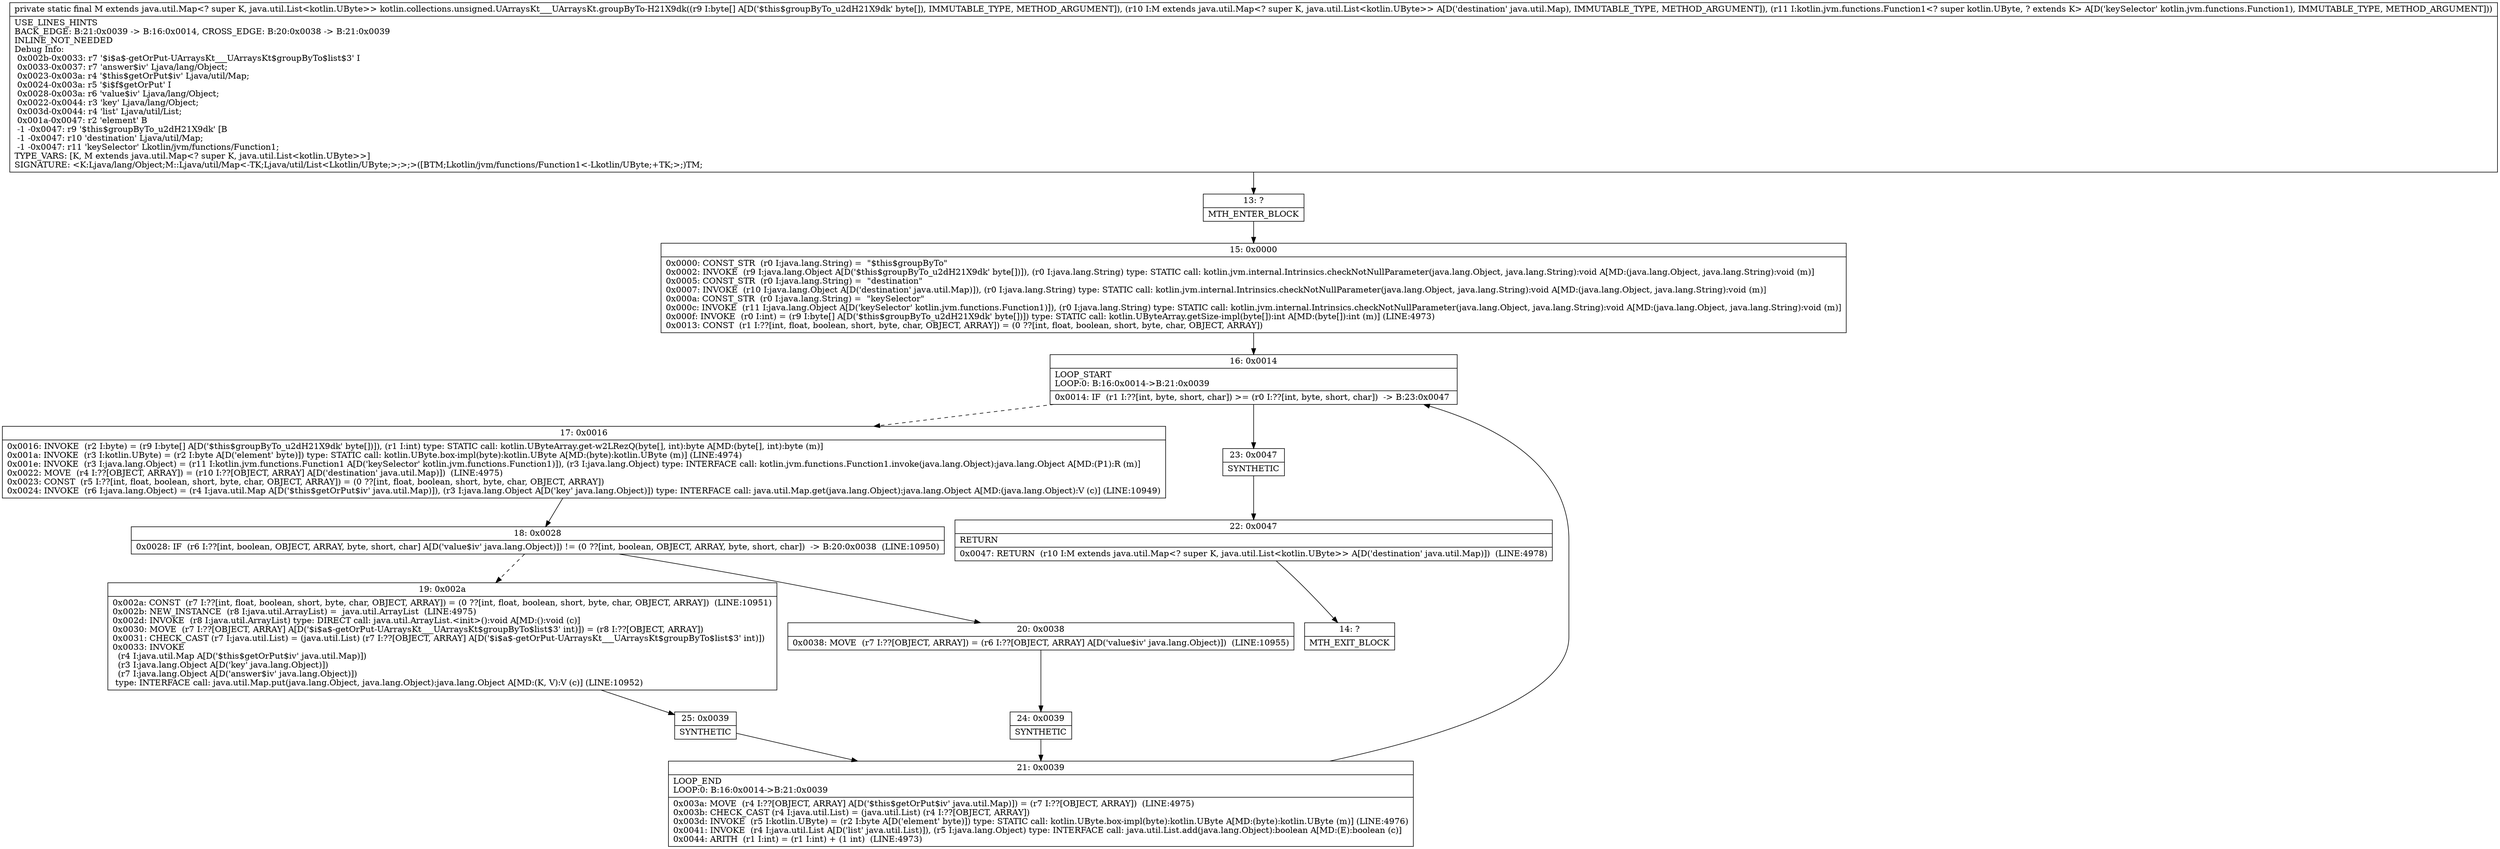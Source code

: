 digraph "CFG forkotlin.collections.unsigned.UArraysKt___UArraysKt.groupByTo\-H21X9dk([BLjava\/util\/Map;Lkotlin\/jvm\/functions\/Function1;)Ljava\/util\/Map;" {
Node_13 [shape=record,label="{13\:\ ?|MTH_ENTER_BLOCK\l}"];
Node_15 [shape=record,label="{15\:\ 0x0000|0x0000: CONST_STR  (r0 I:java.lang.String) =  \"$this$groupByTo\" \l0x0002: INVOKE  (r9 I:java.lang.Object A[D('$this$groupByTo_u2dH21X9dk' byte[])]), (r0 I:java.lang.String) type: STATIC call: kotlin.jvm.internal.Intrinsics.checkNotNullParameter(java.lang.Object, java.lang.String):void A[MD:(java.lang.Object, java.lang.String):void (m)]\l0x0005: CONST_STR  (r0 I:java.lang.String) =  \"destination\" \l0x0007: INVOKE  (r10 I:java.lang.Object A[D('destination' java.util.Map)]), (r0 I:java.lang.String) type: STATIC call: kotlin.jvm.internal.Intrinsics.checkNotNullParameter(java.lang.Object, java.lang.String):void A[MD:(java.lang.Object, java.lang.String):void (m)]\l0x000a: CONST_STR  (r0 I:java.lang.String) =  \"keySelector\" \l0x000c: INVOKE  (r11 I:java.lang.Object A[D('keySelector' kotlin.jvm.functions.Function1)]), (r0 I:java.lang.String) type: STATIC call: kotlin.jvm.internal.Intrinsics.checkNotNullParameter(java.lang.Object, java.lang.String):void A[MD:(java.lang.Object, java.lang.String):void (m)]\l0x000f: INVOKE  (r0 I:int) = (r9 I:byte[] A[D('$this$groupByTo_u2dH21X9dk' byte[])]) type: STATIC call: kotlin.UByteArray.getSize\-impl(byte[]):int A[MD:(byte[]):int (m)] (LINE:4973)\l0x0013: CONST  (r1 I:??[int, float, boolean, short, byte, char, OBJECT, ARRAY]) = (0 ??[int, float, boolean, short, byte, char, OBJECT, ARRAY]) \l}"];
Node_16 [shape=record,label="{16\:\ 0x0014|LOOP_START\lLOOP:0: B:16:0x0014\-\>B:21:0x0039\l|0x0014: IF  (r1 I:??[int, byte, short, char]) \>= (r0 I:??[int, byte, short, char])  \-\> B:23:0x0047 \l}"];
Node_17 [shape=record,label="{17\:\ 0x0016|0x0016: INVOKE  (r2 I:byte) = (r9 I:byte[] A[D('$this$groupByTo_u2dH21X9dk' byte[])]), (r1 I:int) type: STATIC call: kotlin.UByteArray.get\-w2LRezQ(byte[], int):byte A[MD:(byte[], int):byte (m)]\l0x001a: INVOKE  (r3 I:kotlin.UByte) = (r2 I:byte A[D('element' byte)]) type: STATIC call: kotlin.UByte.box\-impl(byte):kotlin.UByte A[MD:(byte):kotlin.UByte (m)] (LINE:4974)\l0x001e: INVOKE  (r3 I:java.lang.Object) = (r11 I:kotlin.jvm.functions.Function1 A[D('keySelector' kotlin.jvm.functions.Function1)]), (r3 I:java.lang.Object) type: INTERFACE call: kotlin.jvm.functions.Function1.invoke(java.lang.Object):java.lang.Object A[MD:(P1):R (m)]\l0x0022: MOVE  (r4 I:??[OBJECT, ARRAY]) = (r10 I:??[OBJECT, ARRAY] A[D('destination' java.util.Map)])  (LINE:4975)\l0x0023: CONST  (r5 I:??[int, float, boolean, short, byte, char, OBJECT, ARRAY]) = (0 ??[int, float, boolean, short, byte, char, OBJECT, ARRAY]) \l0x0024: INVOKE  (r6 I:java.lang.Object) = (r4 I:java.util.Map A[D('$this$getOrPut$iv' java.util.Map)]), (r3 I:java.lang.Object A[D('key' java.lang.Object)]) type: INTERFACE call: java.util.Map.get(java.lang.Object):java.lang.Object A[MD:(java.lang.Object):V (c)] (LINE:10949)\l}"];
Node_18 [shape=record,label="{18\:\ 0x0028|0x0028: IF  (r6 I:??[int, boolean, OBJECT, ARRAY, byte, short, char] A[D('value$iv' java.lang.Object)]) != (0 ??[int, boolean, OBJECT, ARRAY, byte, short, char])  \-\> B:20:0x0038  (LINE:10950)\l}"];
Node_19 [shape=record,label="{19\:\ 0x002a|0x002a: CONST  (r7 I:??[int, float, boolean, short, byte, char, OBJECT, ARRAY]) = (0 ??[int, float, boolean, short, byte, char, OBJECT, ARRAY])  (LINE:10951)\l0x002b: NEW_INSTANCE  (r8 I:java.util.ArrayList) =  java.util.ArrayList  (LINE:4975)\l0x002d: INVOKE  (r8 I:java.util.ArrayList) type: DIRECT call: java.util.ArrayList.\<init\>():void A[MD:():void (c)]\l0x0030: MOVE  (r7 I:??[OBJECT, ARRAY] A[D('$i$a$\-getOrPut\-UArraysKt___UArraysKt$groupByTo$list$3' int)]) = (r8 I:??[OBJECT, ARRAY]) \l0x0031: CHECK_CAST (r7 I:java.util.List) = (java.util.List) (r7 I:??[OBJECT, ARRAY] A[D('$i$a$\-getOrPut\-UArraysKt___UArraysKt$groupByTo$list$3' int)]) \l0x0033: INVOKE  \l  (r4 I:java.util.Map A[D('$this$getOrPut$iv' java.util.Map)])\l  (r3 I:java.lang.Object A[D('key' java.lang.Object)])\l  (r7 I:java.lang.Object A[D('answer$iv' java.lang.Object)])\l type: INTERFACE call: java.util.Map.put(java.lang.Object, java.lang.Object):java.lang.Object A[MD:(K, V):V (c)] (LINE:10952)\l}"];
Node_25 [shape=record,label="{25\:\ 0x0039|SYNTHETIC\l}"];
Node_21 [shape=record,label="{21\:\ 0x0039|LOOP_END\lLOOP:0: B:16:0x0014\-\>B:21:0x0039\l|0x003a: MOVE  (r4 I:??[OBJECT, ARRAY] A[D('$this$getOrPut$iv' java.util.Map)]) = (r7 I:??[OBJECT, ARRAY])  (LINE:4975)\l0x003b: CHECK_CAST (r4 I:java.util.List) = (java.util.List) (r4 I:??[OBJECT, ARRAY]) \l0x003d: INVOKE  (r5 I:kotlin.UByte) = (r2 I:byte A[D('element' byte)]) type: STATIC call: kotlin.UByte.box\-impl(byte):kotlin.UByte A[MD:(byte):kotlin.UByte (m)] (LINE:4976)\l0x0041: INVOKE  (r4 I:java.util.List A[D('list' java.util.List)]), (r5 I:java.lang.Object) type: INTERFACE call: java.util.List.add(java.lang.Object):boolean A[MD:(E):boolean (c)]\l0x0044: ARITH  (r1 I:int) = (r1 I:int) + (1 int)  (LINE:4973)\l}"];
Node_20 [shape=record,label="{20\:\ 0x0038|0x0038: MOVE  (r7 I:??[OBJECT, ARRAY]) = (r6 I:??[OBJECT, ARRAY] A[D('value$iv' java.lang.Object)])  (LINE:10955)\l}"];
Node_24 [shape=record,label="{24\:\ 0x0039|SYNTHETIC\l}"];
Node_23 [shape=record,label="{23\:\ 0x0047|SYNTHETIC\l}"];
Node_22 [shape=record,label="{22\:\ 0x0047|RETURN\l|0x0047: RETURN  (r10 I:M extends java.util.Map\<? super K, java.util.List\<kotlin.UByte\>\> A[D('destination' java.util.Map)])  (LINE:4978)\l}"];
Node_14 [shape=record,label="{14\:\ ?|MTH_EXIT_BLOCK\l}"];
MethodNode[shape=record,label="{private static final M extends java.util.Map\<? super K, java.util.List\<kotlin.UByte\>\> kotlin.collections.unsigned.UArraysKt___UArraysKt.groupByTo\-H21X9dk((r9 I:byte[] A[D('$this$groupByTo_u2dH21X9dk' byte[]), IMMUTABLE_TYPE, METHOD_ARGUMENT]), (r10 I:M extends java.util.Map\<? super K, java.util.List\<kotlin.UByte\>\> A[D('destination' java.util.Map), IMMUTABLE_TYPE, METHOD_ARGUMENT]), (r11 I:kotlin.jvm.functions.Function1\<? super kotlin.UByte, ? extends K\> A[D('keySelector' kotlin.jvm.functions.Function1), IMMUTABLE_TYPE, METHOD_ARGUMENT]))  | USE_LINES_HINTS\lBACK_EDGE: B:21:0x0039 \-\> B:16:0x0014, CROSS_EDGE: B:20:0x0038 \-\> B:21:0x0039\lINLINE_NOT_NEEDED\lDebug Info:\l  0x002b\-0x0033: r7 '$i$a$\-getOrPut\-UArraysKt___UArraysKt$groupByTo$list$3' I\l  0x0033\-0x0037: r7 'answer$iv' Ljava\/lang\/Object;\l  0x0023\-0x003a: r4 '$this$getOrPut$iv' Ljava\/util\/Map;\l  0x0024\-0x003a: r5 '$i$f$getOrPut' I\l  0x0028\-0x003a: r6 'value$iv' Ljava\/lang\/Object;\l  0x0022\-0x0044: r3 'key' Ljava\/lang\/Object;\l  0x003d\-0x0044: r4 'list' Ljava\/util\/List;\l  0x001a\-0x0047: r2 'element' B\l  \-1 \-0x0047: r9 '$this$groupByTo_u2dH21X9dk' [B\l  \-1 \-0x0047: r10 'destination' Ljava\/util\/Map;\l  \-1 \-0x0047: r11 'keySelector' Lkotlin\/jvm\/functions\/Function1;\lTYPE_VARS: [K, M extends java.util.Map\<? super K, java.util.List\<kotlin.UByte\>\>]\lSIGNATURE: \<K:Ljava\/lang\/Object;M::Ljava\/util\/Map\<\-TK;Ljava\/util\/List\<Lkotlin\/UByte;\>;\>;\>([BTM;Lkotlin\/jvm\/functions\/Function1\<\-Lkotlin\/UByte;+TK;\>;)TM;\l}"];
MethodNode -> Node_13;Node_13 -> Node_15;
Node_15 -> Node_16;
Node_16 -> Node_17[style=dashed];
Node_16 -> Node_23;
Node_17 -> Node_18;
Node_18 -> Node_19[style=dashed];
Node_18 -> Node_20;
Node_19 -> Node_25;
Node_25 -> Node_21;
Node_21 -> Node_16;
Node_20 -> Node_24;
Node_24 -> Node_21;
Node_23 -> Node_22;
Node_22 -> Node_14;
}


